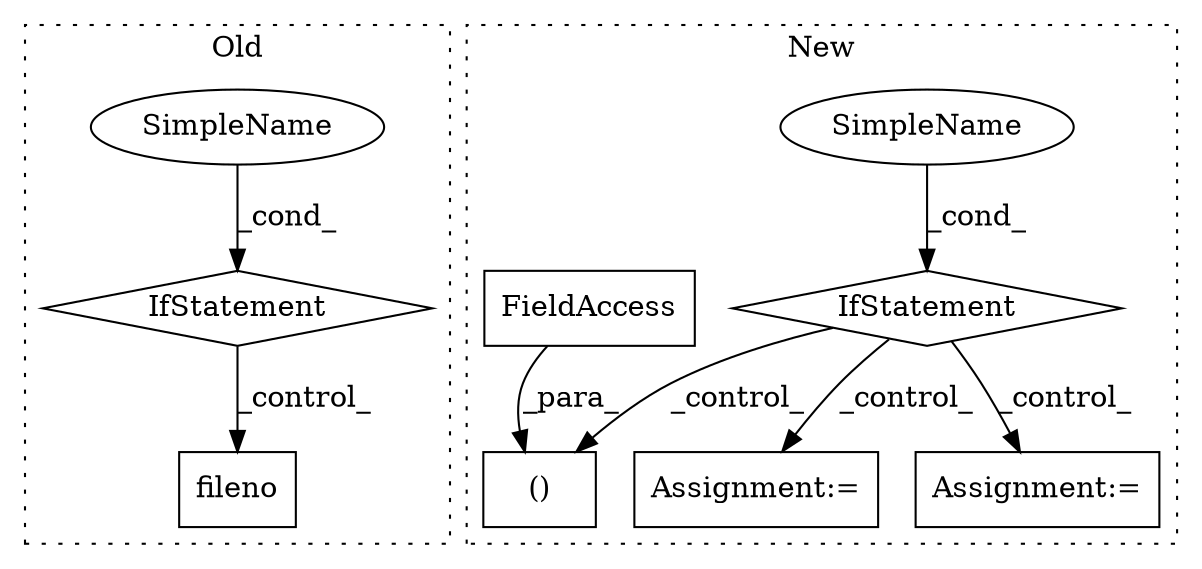 digraph G {
subgraph cluster0 {
1 [label="fileno" a="32" s="531" l="8" shape="box"];
3 [label="IfStatement" a="25" s="461,489" l="4,2" shape="diamond"];
4 [label="SimpleName" a="42" s="" l="" shape="ellipse"];
label = "Old";
style="dotted";
}
subgraph cluster1 {
2 [label="IfStatement" a="25" s="1019,1045" l="4,2" shape="diamond"];
5 [label="Assignment:=" a="7" s="1087" l="2" shape="box"];
6 [label="SimpleName" a="42" s="" l="" shape="ellipse"];
7 [label="()" a="106" s="1062" l="25" shape="box"];
8 [label="FieldAccess" a="22" s="1062" l="4" shape="box"];
9 [label="Assignment:=" a="7" s="1418" l="1" shape="box"];
label = "New";
style="dotted";
}
2 -> 9 [label="_control_"];
2 -> 7 [label="_control_"];
2 -> 5 [label="_control_"];
3 -> 1 [label="_control_"];
4 -> 3 [label="_cond_"];
6 -> 2 [label="_cond_"];
8 -> 7 [label="_para_"];
}